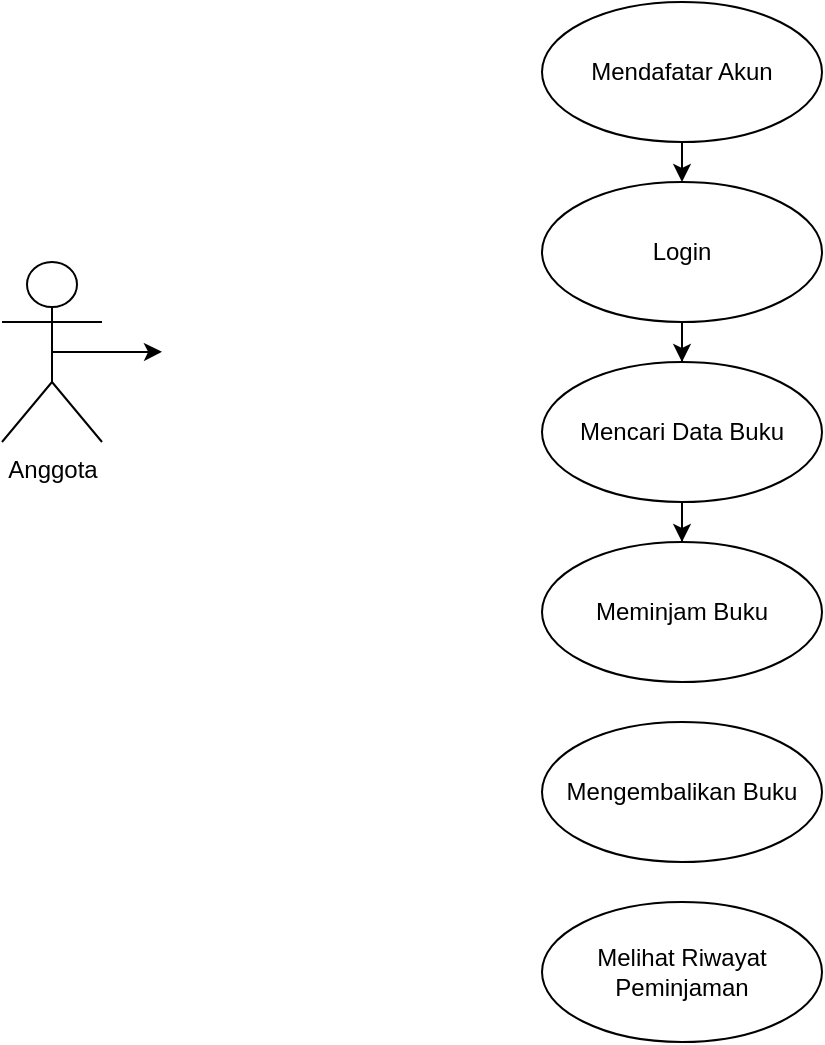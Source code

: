 <mxfile version="24.7.6">
  <diagram name="Page-1" id="tsCt6sGFCdCqvv6nTQGz">
    <mxGraphModel dx="955" dy="511" grid="1" gridSize="10" guides="1" tooltips="1" connect="1" arrows="1" fold="1" page="1" pageScale="1" pageWidth="827" pageHeight="1169" math="0" shadow="0">
      <root>
        <mxCell id="0" />
        <mxCell id="1" parent="0" />
        <mxCell id="m5Aj_yNBHkYlO3eiFWFl-2" style="edgeStyle=orthogonalEdgeStyle;rounded=0;orthogonalLoop=1;jettySize=auto;html=1;exitX=0.5;exitY=0.5;exitDx=0;exitDy=0;exitPerimeter=0;" edge="1" parent="1" source="m5Aj_yNBHkYlO3eiFWFl-1">
          <mxGeometry relative="1" as="geometry">
            <mxPoint x="130" y="204.882" as="targetPoint" />
          </mxGeometry>
        </mxCell>
        <mxCell id="m5Aj_yNBHkYlO3eiFWFl-1" value="Anggota" style="shape=umlActor;verticalLabelPosition=bottom;verticalAlign=top;html=1;outlineConnect=0;" vertex="1" parent="1">
          <mxGeometry x="50" y="160" width="50" height="90" as="geometry" />
        </mxCell>
        <mxCell id="m5Aj_yNBHkYlO3eiFWFl-10" style="edgeStyle=orthogonalEdgeStyle;rounded=0;orthogonalLoop=1;jettySize=auto;html=1;exitX=0.5;exitY=1;exitDx=0;exitDy=0;entryX=0.5;entryY=0;entryDx=0;entryDy=0;" edge="1" parent="1" source="m5Aj_yNBHkYlO3eiFWFl-4" target="m5Aj_yNBHkYlO3eiFWFl-5">
          <mxGeometry relative="1" as="geometry" />
        </mxCell>
        <mxCell id="m5Aj_yNBHkYlO3eiFWFl-4" value="Mendafatar Akun" style="ellipse;whiteSpace=wrap;html=1;" vertex="1" parent="1">
          <mxGeometry x="320" y="30" width="140" height="70" as="geometry" />
        </mxCell>
        <mxCell id="m5Aj_yNBHkYlO3eiFWFl-11" style="edgeStyle=orthogonalEdgeStyle;rounded=0;orthogonalLoop=1;jettySize=auto;html=1;exitX=0.5;exitY=1;exitDx=0;exitDy=0;" edge="1" parent="1" source="m5Aj_yNBHkYlO3eiFWFl-5" target="m5Aj_yNBHkYlO3eiFWFl-6">
          <mxGeometry relative="1" as="geometry" />
        </mxCell>
        <mxCell id="m5Aj_yNBHkYlO3eiFWFl-5" value="Login" style="ellipse;whiteSpace=wrap;html=1;" vertex="1" parent="1">
          <mxGeometry x="320" y="120" width="140" height="70" as="geometry" />
        </mxCell>
        <mxCell id="m5Aj_yNBHkYlO3eiFWFl-12" style="edgeStyle=orthogonalEdgeStyle;rounded=0;orthogonalLoop=1;jettySize=auto;html=1;exitX=0.5;exitY=1;exitDx=0;exitDy=0;" edge="1" parent="1" source="m5Aj_yNBHkYlO3eiFWFl-6" target="m5Aj_yNBHkYlO3eiFWFl-7">
          <mxGeometry relative="1" as="geometry" />
        </mxCell>
        <mxCell id="m5Aj_yNBHkYlO3eiFWFl-6" value="Mencari Data Buku" style="ellipse;whiteSpace=wrap;html=1;" vertex="1" parent="1">
          <mxGeometry x="320" y="210" width="140" height="70" as="geometry" />
        </mxCell>
        <mxCell id="m5Aj_yNBHkYlO3eiFWFl-7" value="Meminjam Buku" style="ellipse;whiteSpace=wrap;html=1;" vertex="1" parent="1">
          <mxGeometry x="320" y="300" width="140" height="70" as="geometry" />
        </mxCell>
        <mxCell id="m5Aj_yNBHkYlO3eiFWFl-8" value="Mengembalikan Buku" style="ellipse;whiteSpace=wrap;html=1;" vertex="1" parent="1">
          <mxGeometry x="320" y="390" width="140" height="70" as="geometry" />
        </mxCell>
        <mxCell id="m5Aj_yNBHkYlO3eiFWFl-9" value="Melihat Riwayat Peminjaman" style="ellipse;whiteSpace=wrap;html=1;" vertex="1" parent="1">
          <mxGeometry x="320" y="480" width="140" height="70" as="geometry" />
        </mxCell>
      </root>
    </mxGraphModel>
  </diagram>
</mxfile>
